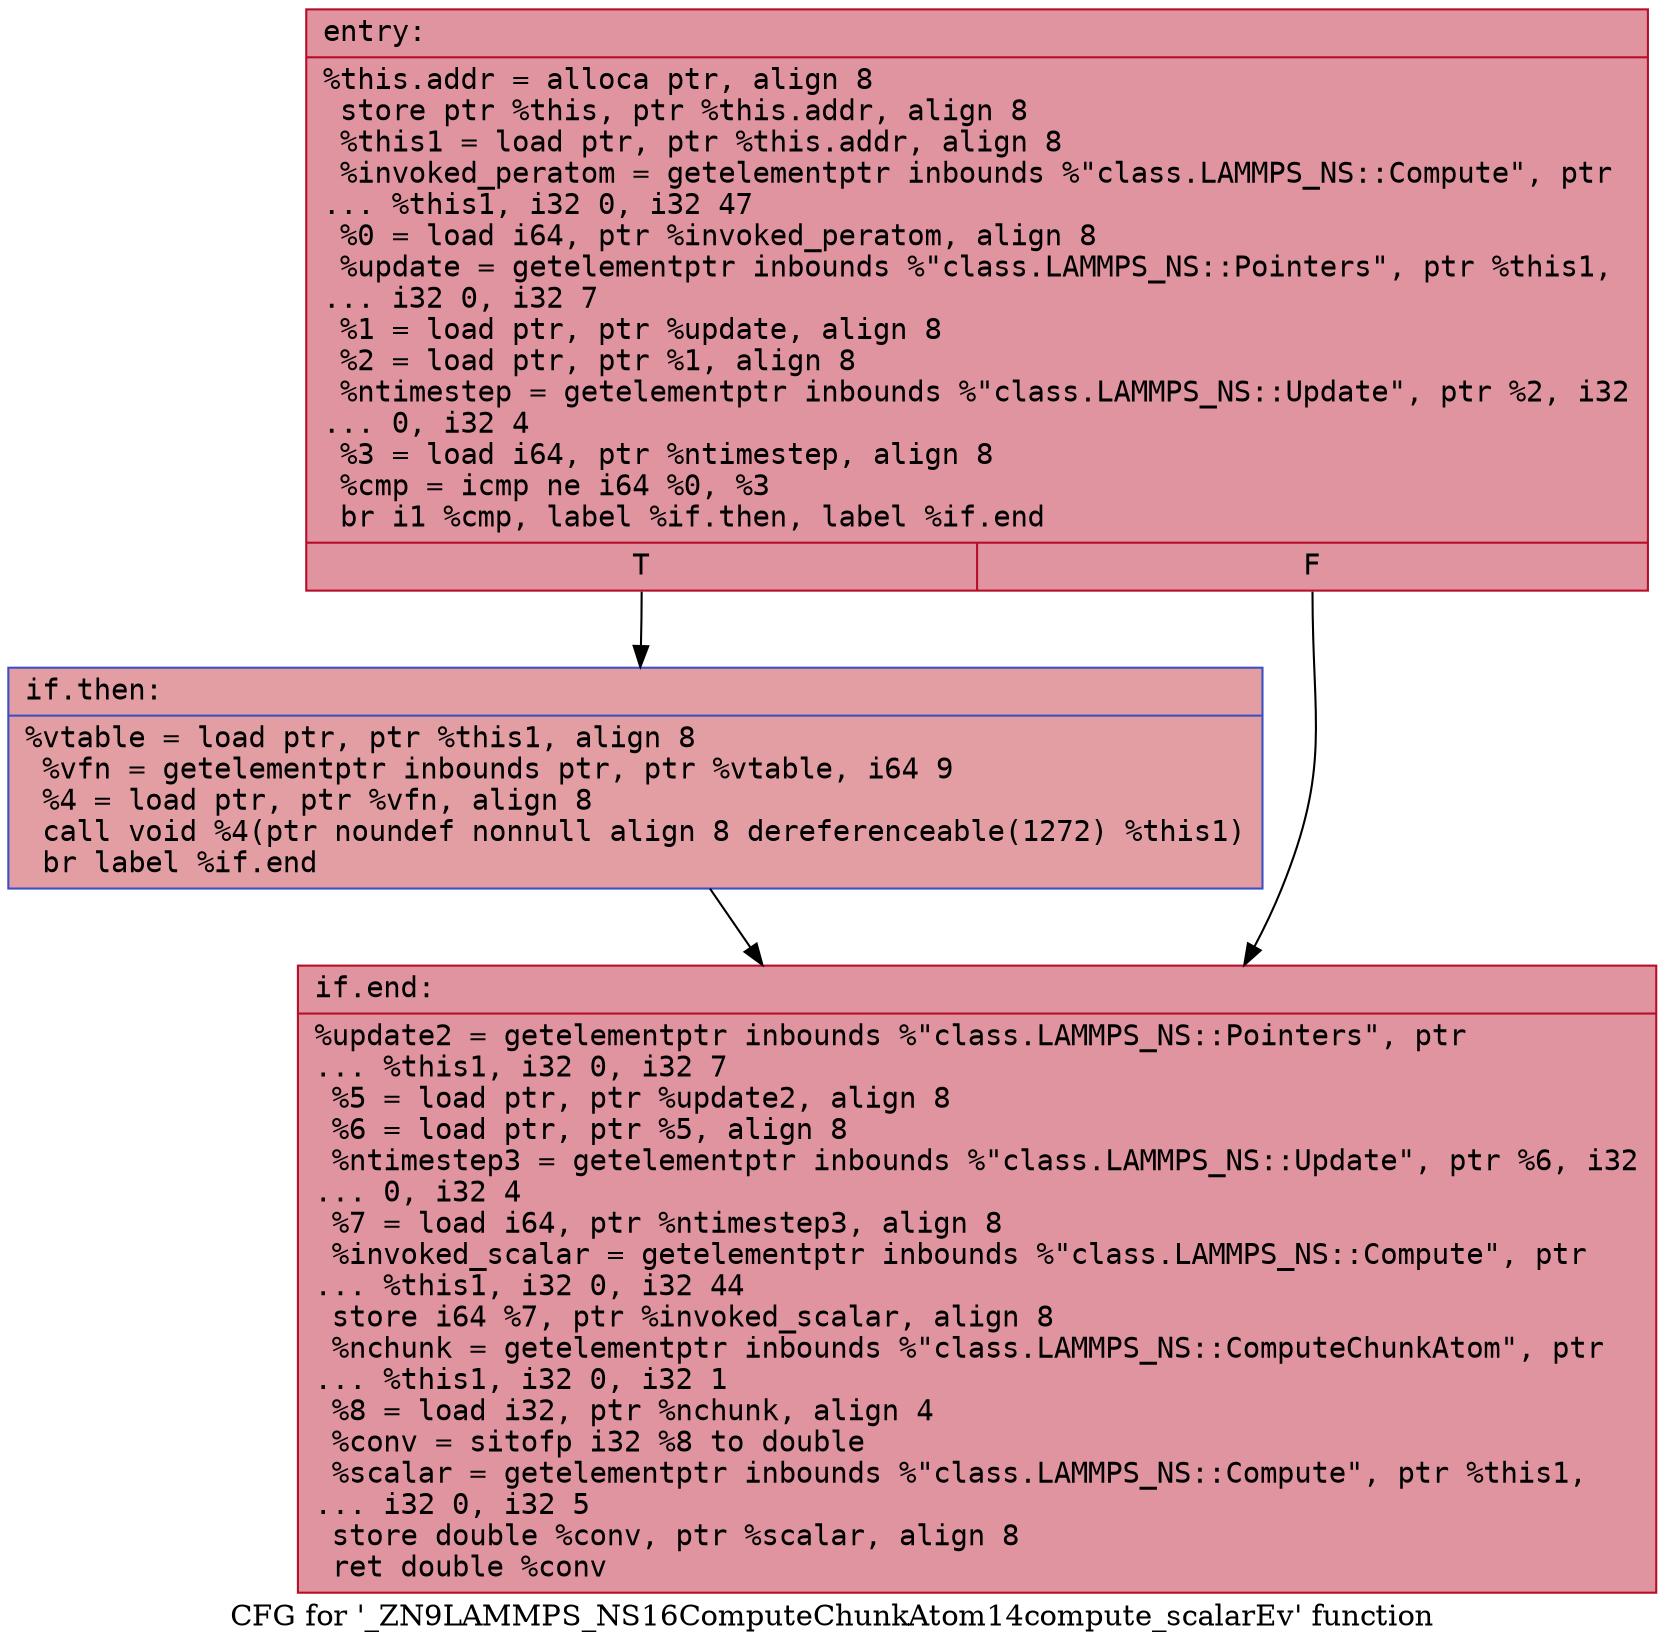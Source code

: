 digraph "CFG for '_ZN9LAMMPS_NS16ComputeChunkAtom14compute_scalarEv' function" {
	label="CFG for '_ZN9LAMMPS_NS16ComputeChunkAtom14compute_scalarEv' function";

	Node0x56369a7ea8a0 [shape=record,color="#b70d28ff", style=filled, fillcolor="#b70d2870" fontname="Courier",label="{entry:\l|  %this.addr = alloca ptr, align 8\l  store ptr %this, ptr %this.addr, align 8\l  %this1 = load ptr, ptr %this.addr, align 8\l  %invoked_peratom = getelementptr inbounds %\"class.LAMMPS_NS::Compute\", ptr\l... %this1, i32 0, i32 47\l  %0 = load i64, ptr %invoked_peratom, align 8\l  %update = getelementptr inbounds %\"class.LAMMPS_NS::Pointers\", ptr %this1,\l... i32 0, i32 7\l  %1 = load ptr, ptr %update, align 8\l  %2 = load ptr, ptr %1, align 8\l  %ntimestep = getelementptr inbounds %\"class.LAMMPS_NS::Update\", ptr %2, i32\l... 0, i32 4\l  %3 = load i64, ptr %ntimestep, align 8\l  %cmp = icmp ne i64 %0, %3\l  br i1 %cmp, label %if.then, label %if.end\l|{<s0>T|<s1>F}}"];
	Node0x56369a7ea8a0:s0 -> Node0x56369a7eafb0[tooltip="entry -> if.then\nProbability 50.00%" ];
	Node0x56369a7ea8a0:s1 -> Node0x56369a7eb020[tooltip="entry -> if.end\nProbability 50.00%" ];
	Node0x56369a7eafb0 [shape=record,color="#3d50c3ff", style=filled, fillcolor="#be242e70" fontname="Courier",label="{if.then:\l|  %vtable = load ptr, ptr %this1, align 8\l  %vfn = getelementptr inbounds ptr, ptr %vtable, i64 9\l  %4 = load ptr, ptr %vfn, align 8\l  call void %4(ptr noundef nonnull align 8 dereferenceable(1272) %this1)\l  br label %if.end\l}"];
	Node0x56369a7eafb0 -> Node0x56369a7eb020[tooltip="if.then -> if.end\nProbability 100.00%" ];
	Node0x56369a7eb020 [shape=record,color="#b70d28ff", style=filled, fillcolor="#b70d2870" fontname="Courier",label="{if.end:\l|  %update2 = getelementptr inbounds %\"class.LAMMPS_NS::Pointers\", ptr\l... %this1, i32 0, i32 7\l  %5 = load ptr, ptr %update2, align 8\l  %6 = load ptr, ptr %5, align 8\l  %ntimestep3 = getelementptr inbounds %\"class.LAMMPS_NS::Update\", ptr %6, i32\l... 0, i32 4\l  %7 = load i64, ptr %ntimestep3, align 8\l  %invoked_scalar = getelementptr inbounds %\"class.LAMMPS_NS::Compute\", ptr\l... %this1, i32 0, i32 44\l  store i64 %7, ptr %invoked_scalar, align 8\l  %nchunk = getelementptr inbounds %\"class.LAMMPS_NS::ComputeChunkAtom\", ptr\l... %this1, i32 0, i32 1\l  %8 = load i32, ptr %nchunk, align 4\l  %conv = sitofp i32 %8 to double\l  %scalar = getelementptr inbounds %\"class.LAMMPS_NS::Compute\", ptr %this1,\l... i32 0, i32 5\l  store double %conv, ptr %scalar, align 8\l  ret double %conv\l}"];
}
